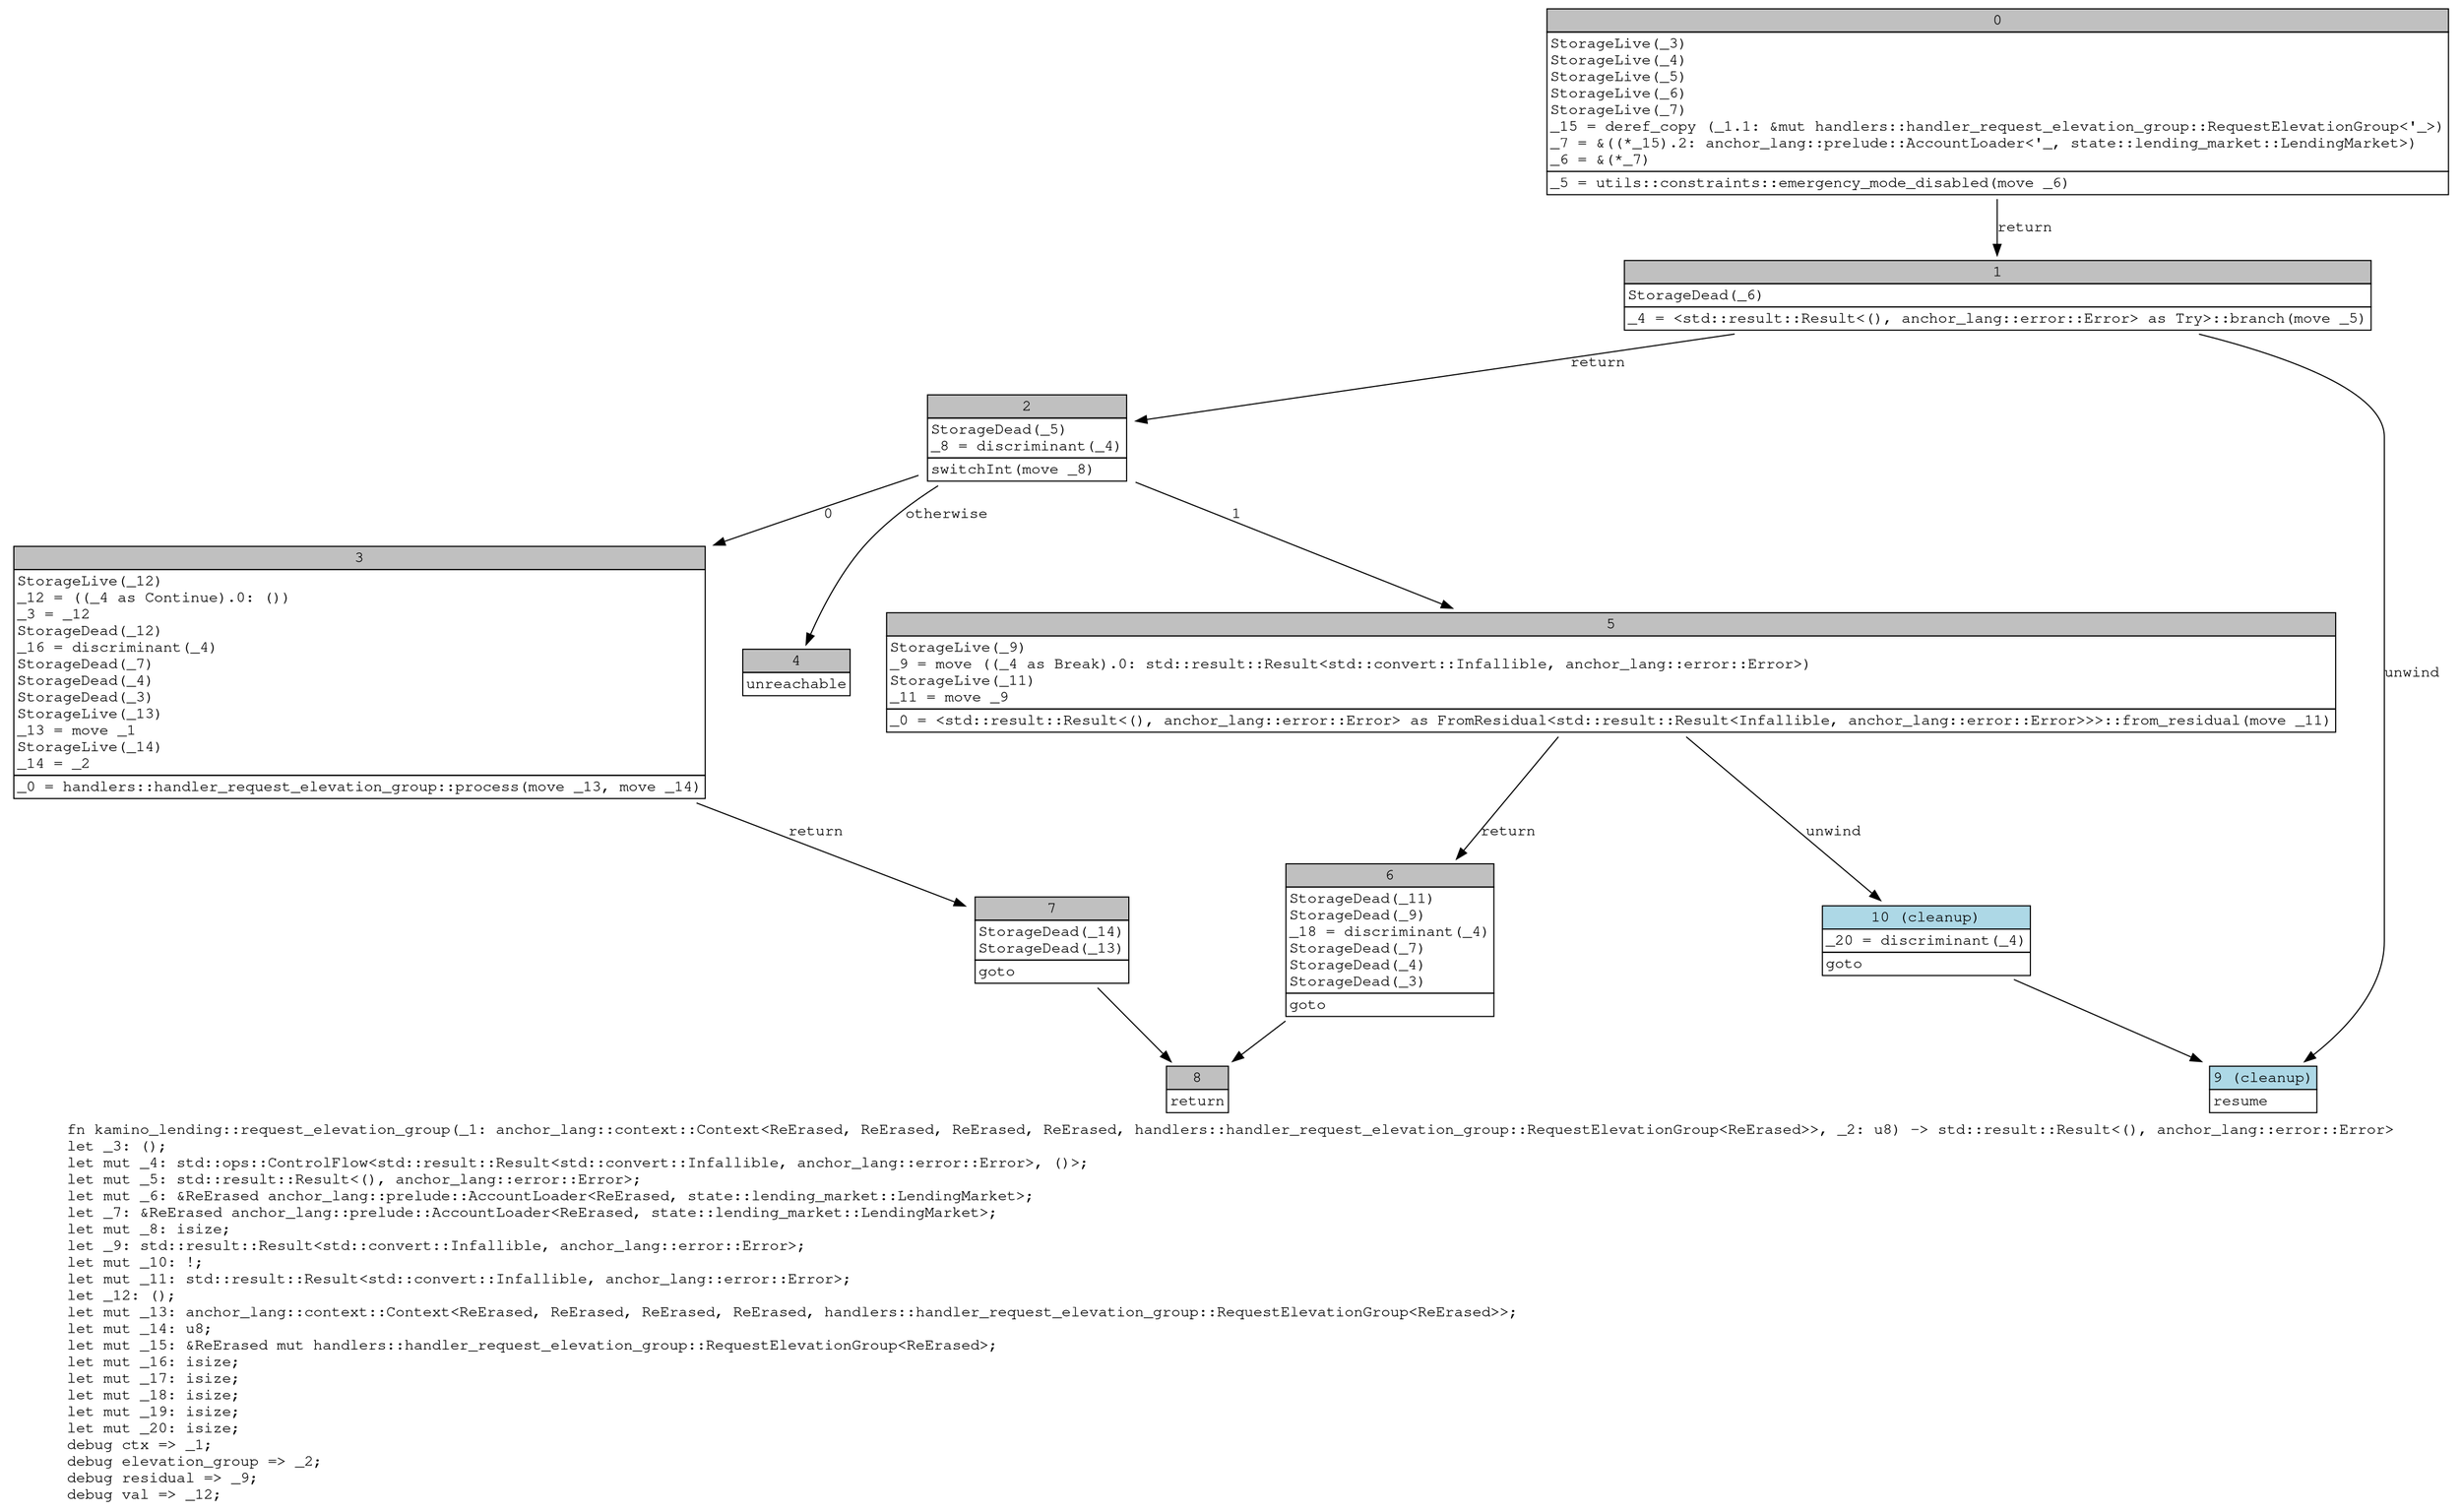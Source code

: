 digraph Mir_0_13846 {
    graph [fontname="Courier, monospace"];
    node [fontname="Courier, monospace"];
    edge [fontname="Courier, monospace"];
    label=<fn kamino_lending::request_elevation_group(_1: anchor_lang::context::Context&lt;ReErased, ReErased, ReErased, ReErased, handlers::handler_request_elevation_group::RequestElevationGroup&lt;ReErased&gt;&gt;, _2: u8) -&gt; std::result::Result&lt;(), anchor_lang::error::Error&gt;<br align="left"/>let _3: ();<br align="left"/>let mut _4: std::ops::ControlFlow&lt;std::result::Result&lt;std::convert::Infallible, anchor_lang::error::Error&gt;, ()&gt;;<br align="left"/>let mut _5: std::result::Result&lt;(), anchor_lang::error::Error&gt;;<br align="left"/>let mut _6: &amp;ReErased anchor_lang::prelude::AccountLoader&lt;ReErased, state::lending_market::LendingMarket&gt;;<br align="left"/>let _7: &amp;ReErased anchor_lang::prelude::AccountLoader&lt;ReErased, state::lending_market::LendingMarket&gt;;<br align="left"/>let mut _8: isize;<br align="left"/>let _9: std::result::Result&lt;std::convert::Infallible, anchor_lang::error::Error&gt;;<br align="left"/>let mut _10: !;<br align="left"/>let mut _11: std::result::Result&lt;std::convert::Infallible, anchor_lang::error::Error&gt;;<br align="left"/>let _12: ();<br align="left"/>let mut _13: anchor_lang::context::Context&lt;ReErased, ReErased, ReErased, ReErased, handlers::handler_request_elevation_group::RequestElevationGroup&lt;ReErased&gt;&gt;;<br align="left"/>let mut _14: u8;<br align="left"/>let mut _15: &amp;ReErased mut handlers::handler_request_elevation_group::RequestElevationGroup&lt;ReErased&gt;;<br align="left"/>let mut _16: isize;<br align="left"/>let mut _17: isize;<br align="left"/>let mut _18: isize;<br align="left"/>let mut _19: isize;<br align="left"/>let mut _20: isize;<br align="left"/>debug ctx =&gt; _1;<br align="left"/>debug elevation_group =&gt; _2;<br align="left"/>debug residual =&gt; _9;<br align="left"/>debug val =&gt; _12;<br align="left"/>>;
    bb0__0_13846 [shape="none", label=<<table border="0" cellborder="1" cellspacing="0"><tr><td bgcolor="gray" align="center" colspan="1">0</td></tr><tr><td align="left" balign="left">StorageLive(_3)<br/>StorageLive(_4)<br/>StorageLive(_5)<br/>StorageLive(_6)<br/>StorageLive(_7)<br/>_15 = deref_copy (_1.1: &amp;mut handlers::handler_request_elevation_group::RequestElevationGroup&lt;'_&gt;)<br/>_7 = &amp;((*_15).2: anchor_lang::prelude::AccountLoader&lt;'_, state::lending_market::LendingMarket&gt;)<br/>_6 = &amp;(*_7)<br/></td></tr><tr><td align="left">_5 = utils::constraints::emergency_mode_disabled(move _6)</td></tr></table>>];
    bb1__0_13846 [shape="none", label=<<table border="0" cellborder="1" cellspacing="0"><tr><td bgcolor="gray" align="center" colspan="1">1</td></tr><tr><td align="left" balign="left">StorageDead(_6)<br/></td></tr><tr><td align="left">_4 = &lt;std::result::Result&lt;(), anchor_lang::error::Error&gt; as Try&gt;::branch(move _5)</td></tr></table>>];
    bb2__0_13846 [shape="none", label=<<table border="0" cellborder="1" cellspacing="0"><tr><td bgcolor="gray" align="center" colspan="1">2</td></tr><tr><td align="left" balign="left">StorageDead(_5)<br/>_8 = discriminant(_4)<br/></td></tr><tr><td align="left">switchInt(move _8)</td></tr></table>>];
    bb3__0_13846 [shape="none", label=<<table border="0" cellborder="1" cellspacing="0"><tr><td bgcolor="gray" align="center" colspan="1">3</td></tr><tr><td align="left" balign="left">StorageLive(_12)<br/>_12 = ((_4 as Continue).0: ())<br/>_3 = _12<br/>StorageDead(_12)<br/>_16 = discriminant(_4)<br/>StorageDead(_7)<br/>StorageDead(_4)<br/>StorageDead(_3)<br/>StorageLive(_13)<br/>_13 = move _1<br/>StorageLive(_14)<br/>_14 = _2<br/></td></tr><tr><td align="left">_0 = handlers::handler_request_elevation_group::process(move _13, move _14)</td></tr></table>>];
    bb4__0_13846 [shape="none", label=<<table border="0" cellborder="1" cellspacing="0"><tr><td bgcolor="gray" align="center" colspan="1">4</td></tr><tr><td align="left">unreachable</td></tr></table>>];
    bb5__0_13846 [shape="none", label=<<table border="0" cellborder="1" cellspacing="0"><tr><td bgcolor="gray" align="center" colspan="1">5</td></tr><tr><td align="left" balign="left">StorageLive(_9)<br/>_9 = move ((_4 as Break).0: std::result::Result&lt;std::convert::Infallible, anchor_lang::error::Error&gt;)<br/>StorageLive(_11)<br/>_11 = move _9<br/></td></tr><tr><td align="left">_0 = &lt;std::result::Result&lt;(), anchor_lang::error::Error&gt; as FromResidual&lt;std::result::Result&lt;Infallible, anchor_lang::error::Error&gt;&gt;&gt;::from_residual(move _11)</td></tr></table>>];
    bb6__0_13846 [shape="none", label=<<table border="0" cellborder="1" cellspacing="0"><tr><td bgcolor="gray" align="center" colspan="1">6</td></tr><tr><td align="left" balign="left">StorageDead(_11)<br/>StorageDead(_9)<br/>_18 = discriminant(_4)<br/>StorageDead(_7)<br/>StorageDead(_4)<br/>StorageDead(_3)<br/></td></tr><tr><td align="left">goto</td></tr></table>>];
    bb7__0_13846 [shape="none", label=<<table border="0" cellborder="1" cellspacing="0"><tr><td bgcolor="gray" align="center" colspan="1">7</td></tr><tr><td align="left" balign="left">StorageDead(_14)<br/>StorageDead(_13)<br/></td></tr><tr><td align="left">goto</td></tr></table>>];
    bb8__0_13846 [shape="none", label=<<table border="0" cellborder="1" cellspacing="0"><tr><td bgcolor="gray" align="center" colspan="1">8</td></tr><tr><td align="left">return</td></tr></table>>];
    bb9__0_13846 [shape="none", label=<<table border="0" cellborder="1" cellspacing="0"><tr><td bgcolor="lightblue" align="center" colspan="1">9 (cleanup)</td></tr><tr><td align="left">resume</td></tr></table>>];
    bb10__0_13846 [shape="none", label=<<table border="0" cellborder="1" cellspacing="0"><tr><td bgcolor="lightblue" align="center" colspan="1">10 (cleanup)</td></tr><tr><td align="left" balign="left">_20 = discriminant(_4)<br/></td></tr><tr><td align="left">goto</td></tr></table>>];
    bb0__0_13846 -> bb1__0_13846 [label="return"];
    bb1__0_13846 -> bb2__0_13846 [label="return"];
    bb1__0_13846 -> bb9__0_13846 [label="unwind"];
    bb2__0_13846 -> bb3__0_13846 [label="0"];
    bb2__0_13846 -> bb5__0_13846 [label="1"];
    bb2__0_13846 -> bb4__0_13846 [label="otherwise"];
    bb3__0_13846 -> bb7__0_13846 [label="return"];
    bb5__0_13846 -> bb6__0_13846 [label="return"];
    bb5__0_13846 -> bb10__0_13846 [label="unwind"];
    bb6__0_13846 -> bb8__0_13846 [label=""];
    bb7__0_13846 -> bb8__0_13846 [label=""];
    bb10__0_13846 -> bb9__0_13846 [label=""];
}
